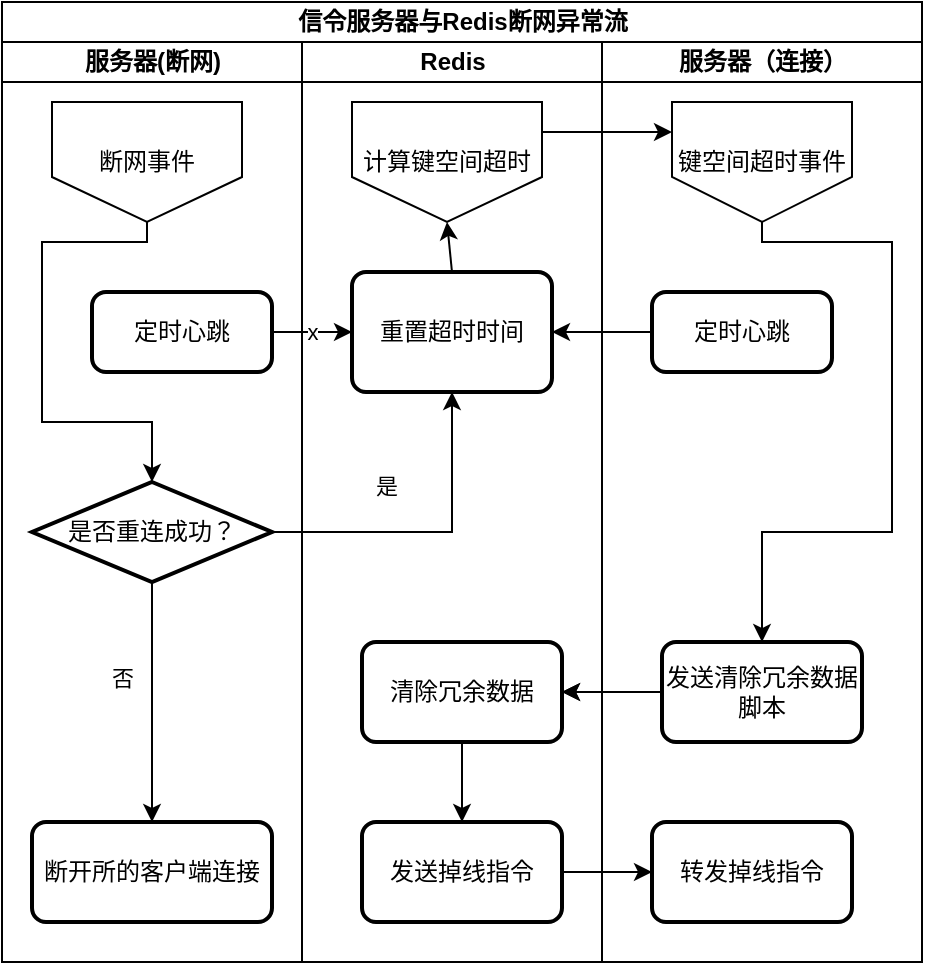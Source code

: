 <mxfile version="12.7.1" type="github">
  <diagram id="C5RBs43oDa-KdzZeNtuy" name="Page-1">
    <mxGraphModel dx="782" dy="1606" grid="1" gridSize="10" guides="1" tooltips="1" connect="1" arrows="1" fold="1" page="1" pageScale="1" pageWidth="827" pageHeight="1169" math="0" shadow="0">
      <root>
        <mxCell id="WIyWlLk6GJQsqaUBKTNV-0" />
        <mxCell id="WIyWlLk6GJQsqaUBKTNV-1" parent="WIyWlLk6GJQsqaUBKTNV-0" />
        <mxCell id="1cRwuKQpYJG1O-YmWHyO-0" value="信令服务器与Redis断网异常流" style="swimlane;html=1;childLayout=stackLayout;resizeParent=1;resizeParentMax=0;startSize=20;" vertex="1" parent="WIyWlLk6GJQsqaUBKTNV-1">
          <mxGeometry x="170" y="-60" width="460" height="480" as="geometry">
            <mxRectangle x="180" y="70" width="60" height="20" as="alternateBounds" />
          </mxGeometry>
        </mxCell>
        <mxCell id="1cRwuKQpYJG1O-YmWHyO-1" value="服务器(断网)" style="swimlane;html=1;startSize=20;" vertex="1" parent="1cRwuKQpYJG1O-YmWHyO-0">
          <mxGeometry y="20" width="150" height="460" as="geometry">
            <mxRectangle y="20" width="30" height="460" as="alternateBounds" />
          </mxGeometry>
        </mxCell>
        <mxCell id="1cRwuKQpYJG1O-YmWHyO-19" style="rounded=0;jumpStyle=none;orthogonalLoop=1;jettySize=auto;html=1;exitX=0.5;exitY=1;exitDx=0;exitDy=0;entryX=0.5;entryY=0;entryDx=0;entryDy=0;entryPerimeter=0;shadow=0;strokeColor=#000000;edgeStyle=orthogonalEdgeStyle;" edge="1" parent="1cRwuKQpYJG1O-YmWHyO-1" source="1cRwuKQpYJG1O-YmWHyO-10" target="1cRwuKQpYJG1O-YmWHyO-16">
          <mxGeometry relative="1" as="geometry">
            <Array as="points">
              <mxPoint x="73" y="100" />
              <mxPoint x="20" y="100" />
              <mxPoint x="20" y="190" />
              <mxPoint x="75" y="190" />
            </Array>
          </mxGeometry>
        </mxCell>
        <mxCell id="1cRwuKQpYJG1O-YmWHyO-10" value="断网事件" style="shape=offPageConnector;whiteSpace=wrap;html=1;" vertex="1" parent="1cRwuKQpYJG1O-YmWHyO-1">
          <mxGeometry x="25" y="30" width="95" height="60" as="geometry" />
        </mxCell>
        <mxCell id="1cRwuKQpYJG1O-YmWHyO-21" value="否" style="edgeStyle=orthogonalEdgeStyle;rounded=0;jumpStyle=none;orthogonalLoop=1;jettySize=auto;html=1;shadow=0;strokeColor=#000000;entryX=0.5;entryY=0;entryDx=0;entryDy=0;curved=1;" edge="1" parent="1cRwuKQpYJG1O-YmWHyO-1" source="1cRwuKQpYJG1O-YmWHyO-16" target="1cRwuKQpYJG1O-YmWHyO-22">
          <mxGeometry x="-0.2" y="-15" relative="1" as="geometry">
            <mxPoint x="70" y="280" as="targetPoint" />
            <mxPoint as="offset" />
          </mxGeometry>
        </mxCell>
        <mxCell id="1cRwuKQpYJG1O-YmWHyO-16" value="是否重连成功？" style="strokeWidth=2;html=1;shape=mxgraph.flowchart.decision;whiteSpace=wrap;" vertex="1" parent="1cRwuKQpYJG1O-YmWHyO-1">
          <mxGeometry x="15" y="220" width="120" height="50" as="geometry" />
        </mxCell>
        <mxCell id="1cRwuKQpYJG1O-YmWHyO-22" value="断开所的客户端连接" style="rounded=1;whiteSpace=wrap;html=1;absoluteArcSize=1;arcSize=14;strokeWidth=2;" vertex="1" parent="1cRwuKQpYJG1O-YmWHyO-1">
          <mxGeometry x="15" y="390" width="120" height="50" as="geometry" />
        </mxCell>
        <mxCell id="1cRwuKQpYJG1O-YmWHyO-26" value="定时心跳" style="rounded=1;whiteSpace=wrap;html=1;absoluteArcSize=1;arcSize=14;strokeWidth=2;" vertex="1" parent="1cRwuKQpYJG1O-YmWHyO-1">
          <mxGeometry x="45" y="125" width="90" height="40" as="geometry" />
        </mxCell>
        <mxCell id="1cRwuKQpYJG1O-YmWHyO-15" style="edgeStyle=orthogonalEdgeStyle;rounded=0;jumpStyle=none;orthogonalLoop=1;jettySize=auto;html=1;exitX=1;exitY=0.25;exitDx=0;exitDy=0;entryX=0;entryY=0.25;entryDx=0;entryDy=0;shadow=0;strokeColor=#000000;" edge="1" parent="1cRwuKQpYJG1O-YmWHyO-0" source="1cRwuKQpYJG1O-YmWHyO-12" target="1cRwuKQpYJG1O-YmWHyO-14">
          <mxGeometry relative="1" as="geometry" />
        </mxCell>
        <mxCell id="1cRwuKQpYJG1O-YmWHyO-24" value="&lt;br&gt;是" style="rounded=0;jumpStyle=none;orthogonalLoop=1;jettySize=auto;html=1;exitX=1;exitY=0.5;exitDx=0;exitDy=0;exitPerimeter=0;shadow=0;strokeColor=#000000;edgeStyle=orthogonalEdgeStyle;" edge="1" parent="1cRwuKQpYJG1O-YmWHyO-0" source="1cRwuKQpYJG1O-YmWHyO-16" target="1cRwuKQpYJG1O-YmWHyO-23">
          <mxGeometry x="-0.1" y="15" relative="1" as="geometry">
            <mxPoint x="-15" y="-15" as="offset" />
          </mxGeometry>
        </mxCell>
        <mxCell id="1cRwuKQpYJG1O-YmWHyO-27" value="x" style="rounded=0;jumpStyle=none;orthogonalLoop=1;jettySize=auto;html=1;exitX=1;exitY=0.5;exitDx=0;exitDy=0;entryX=0;entryY=0.5;entryDx=0;entryDy=0;shadow=0;strokeColor=#000000;" edge="1" parent="1cRwuKQpYJG1O-YmWHyO-0" source="1cRwuKQpYJG1O-YmWHyO-26" target="1cRwuKQpYJG1O-YmWHyO-23">
          <mxGeometry relative="1" as="geometry" />
        </mxCell>
        <mxCell id="1cRwuKQpYJG1O-YmWHyO-40" style="edgeStyle=orthogonalEdgeStyle;rounded=0;jumpStyle=none;orthogonalLoop=1;jettySize=auto;html=1;exitX=0;exitY=0.5;exitDx=0;exitDy=0;entryX=1;entryY=0.5;entryDx=0;entryDy=0;shadow=0;strokeColor=#000000;" edge="1" parent="1cRwuKQpYJG1O-YmWHyO-0" source="1cRwuKQpYJG1O-YmWHyO-28" target="1cRwuKQpYJG1O-YmWHyO-35">
          <mxGeometry relative="1" as="geometry" />
        </mxCell>
        <mxCell id="1cRwuKQpYJG1O-YmWHyO-46" value="" style="edgeStyle=none;rounded=0;jumpStyle=none;orthogonalLoop=1;jettySize=auto;html=1;shadow=0;strokeColor=#000000;" edge="1" parent="1cRwuKQpYJG1O-YmWHyO-0" source="1cRwuKQpYJG1O-YmWHyO-43" target="1cRwuKQpYJG1O-YmWHyO-45">
          <mxGeometry relative="1" as="geometry" />
        </mxCell>
        <mxCell id="1cRwuKQpYJG1O-YmWHyO-50" style="edgeStyle=none;rounded=0;jumpStyle=none;orthogonalLoop=1;jettySize=auto;html=1;exitX=0;exitY=0.5;exitDx=0;exitDy=0;entryX=1;entryY=0.5;entryDx=0;entryDy=0;shadow=0;strokeColor=#000000;" edge="1" parent="1cRwuKQpYJG1O-YmWHyO-0" source="1cRwuKQpYJG1O-YmWHyO-47" target="1cRwuKQpYJG1O-YmWHyO-23">
          <mxGeometry relative="1" as="geometry" />
        </mxCell>
        <mxCell id="1cRwuKQpYJG1O-YmWHyO-2" value="Redis" style="swimlane;html=1;startSize=20;" vertex="1" parent="1cRwuKQpYJG1O-YmWHyO-0">
          <mxGeometry x="150" y="20" width="150" height="460" as="geometry" />
        </mxCell>
        <mxCell id="1cRwuKQpYJG1O-YmWHyO-12" value="计算键空间超时" style="shape=offPageConnector;whiteSpace=wrap;html=1;" vertex="1" parent="1cRwuKQpYJG1O-YmWHyO-2">
          <mxGeometry x="25" y="30" width="95" height="60" as="geometry" />
        </mxCell>
        <mxCell id="1cRwuKQpYJG1O-YmWHyO-25" style="rounded=0;jumpStyle=none;orthogonalLoop=1;jettySize=auto;html=1;exitX=0.5;exitY=0;exitDx=0;exitDy=0;entryX=0.5;entryY=1;entryDx=0;entryDy=0;shadow=0;strokeColor=#000000;" edge="1" parent="1cRwuKQpYJG1O-YmWHyO-2" source="1cRwuKQpYJG1O-YmWHyO-23" target="1cRwuKQpYJG1O-YmWHyO-12">
          <mxGeometry relative="1" as="geometry" />
        </mxCell>
        <mxCell id="1cRwuKQpYJG1O-YmWHyO-23" value="重置超时时间" style="rounded=1;whiteSpace=wrap;html=1;absoluteArcSize=1;arcSize=14;strokeWidth=2;" vertex="1" parent="1cRwuKQpYJG1O-YmWHyO-2">
          <mxGeometry x="25" y="115" width="100" height="60" as="geometry" />
        </mxCell>
        <mxCell id="1cRwuKQpYJG1O-YmWHyO-44" value="" style="edgeStyle=none;rounded=0;jumpStyle=none;orthogonalLoop=1;jettySize=auto;html=1;shadow=0;strokeColor=#000000;" edge="1" parent="1cRwuKQpYJG1O-YmWHyO-2" source="1cRwuKQpYJG1O-YmWHyO-35" target="1cRwuKQpYJG1O-YmWHyO-43">
          <mxGeometry relative="1" as="geometry" />
        </mxCell>
        <mxCell id="1cRwuKQpYJG1O-YmWHyO-35" value="清除冗余数据" style="rounded=1;whiteSpace=wrap;html=1;absoluteArcSize=1;arcSize=14;strokeWidth=2;" vertex="1" parent="1cRwuKQpYJG1O-YmWHyO-2">
          <mxGeometry x="30" y="300" width="100" height="50" as="geometry" />
        </mxCell>
        <mxCell id="1cRwuKQpYJG1O-YmWHyO-43" value="发送掉线指令" style="rounded=1;whiteSpace=wrap;html=1;absoluteArcSize=1;arcSize=14;strokeWidth=2;" vertex="1" parent="1cRwuKQpYJG1O-YmWHyO-2">
          <mxGeometry x="30" y="390" width="100" height="50" as="geometry" />
        </mxCell>
        <mxCell id="1cRwuKQpYJG1O-YmWHyO-3" value="服务器（连接）" style="swimlane;html=1;startSize=20;" vertex="1" parent="1cRwuKQpYJG1O-YmWHyO-0">
          <mxGeometry x="300" y="20" width="160" height="460" as="geometry" />
        </mxCell>
        <mxCell id="1cRwuKQpYJG1O-YmWHyO-51" style="edgeStyle=orthogonalEdgeStyle;rounded=0;jumpStyle=none;orthogonalLoop=1;jettySize=auto;html=1;exitX=0.5;exitY=1;exitDx=0;exitDy=0;entryX=0.5;entryY=0;entryDx=0;entryDy=0;shadow=0;strokeColor=#000000;" edge="1" parent="1cRwuKQpYJG1O-YmWHyO-3" source="1cRwuKQpYJG1O-YmWHyO-14" target="1cRwuKQpYJG1O-YmWHyO-28">
          <mxGeometry relative="1" as="geometry">
            <Array as="points">
              <mxPoint x="80" y="100" />
              <mxPoint x="145" y="100" />
              <mxPoint x="145" y="245" />
              <mxPoint x="80" y="245" />
            </Array>
          </mxGeometry>
        </mxCell>
        <mxCell id="1cRwuKQpYJG1O-YmWHyO-14" value="键空间超时事件" style="shape=offPageConnector;whiteSpace=wrap;html=1;" vertex="1" parent="1cRwuKQpYJG1O-YmWHyO-3">
          <mxGeometry x="35" y="30" width="90" height="60" as="geometry" />
        </mxCell>
        <mxCell id="1cRwuKQpYJG1O-YmWHyO-28" value="发送清除冗余数据脚本" style="rounded=1;whiteSpace=wrap;html=1;absoluteArcSize=1;arcSize=14;strokeWidth=2;" vertex="1" parent="1cRwuKQpYJG1O-YmWHyO-3">
          <mxGeometry x="30" y="300" width="100" height="50" as="geometry" />
        </mxCell>
        <mxCell id="1cRwuKQpYJG1O-YmWHyO-45" value="转发掉线指令" style="rounded=1;whiteSpace=wrap;html=1;absoluteArcSize=1;arcSize=14;strokeWidth=2;" vertex="1" parent="1cRwuKQpYJG1O-YmWHyO-3">
          <mxGeometry x="25" y="390" width="100" height="50" as="geometry" />
        </mxCell>
        <mxCell id="1cRwuKQpYJG1O-YmWHyO-47" value="定时心跳" style="rounded=1;whiteSpace=wrap;html=1;absoluteArcSize=1;arcSize=14;strokeWidth=2;" vertex="1" parent="1cRwuKQpYJG1O-YmWHyO-3">
          <mxGeometry x="25" y="125" width="90" height="40" as="geometry" />
        </mxCell>
        <mxCell id="1cRwuKQpYJG1O-YmWHyO-52" value="" style="edgeStyle=orthogonalEdgeStyle;rounded=0;jumpStyle=none;orthogonalLoop=1;jettySize=auto;html=1;shadow=0;strokeColor=#000000;" edge="1" parent="1cRwuKQpYJG1O-YmWHyO-0" source="1cRwuKQpYJG1O-YmWHyO-28" target="1cRwuKQpYJG1O-YmWHyO-35">
          <mxGeometry relative="1" as="geometry" />
        </mxCell>
      </root>
    </mxGraphModel>
  </diagram>
</mxfile>
